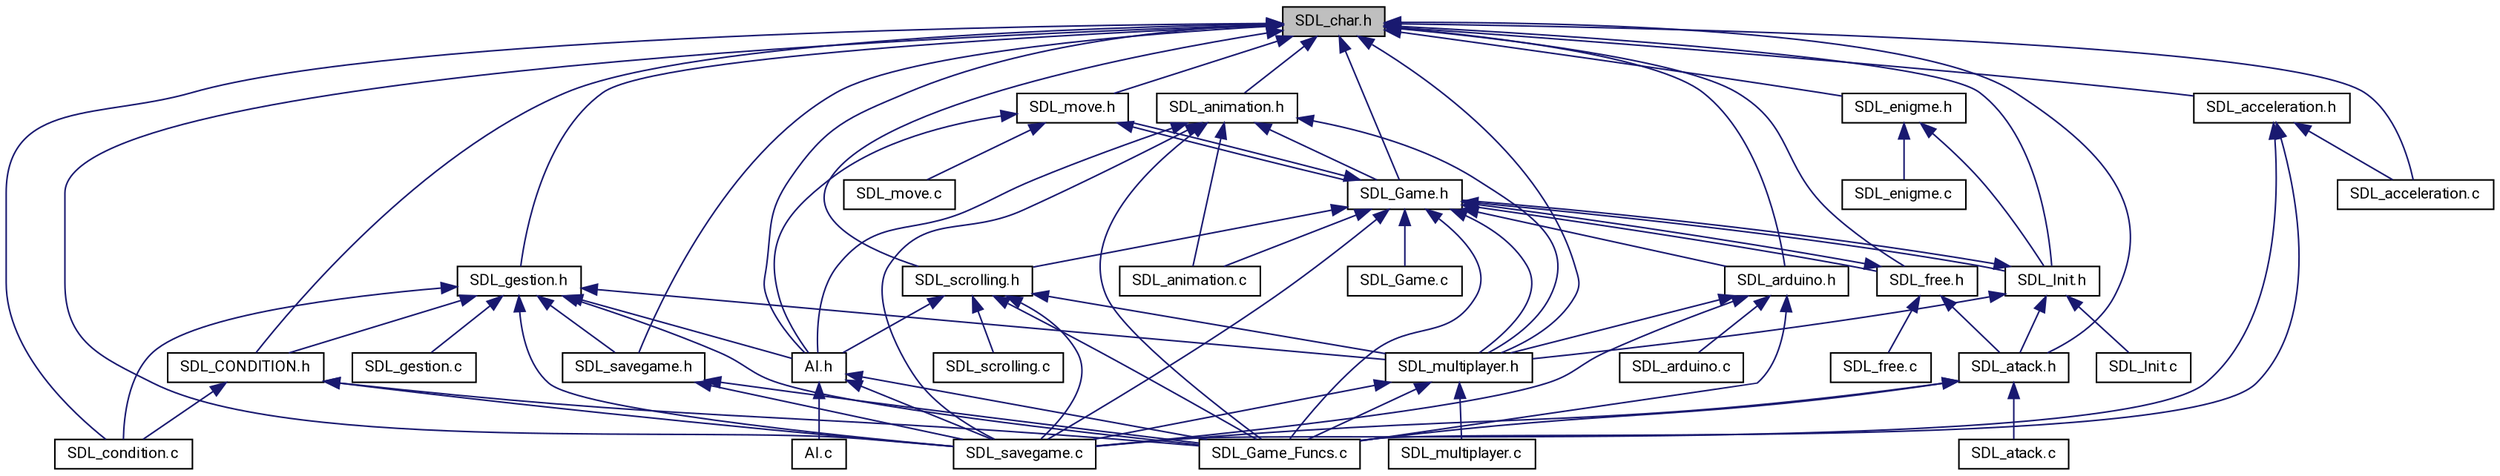 digraph "SDL_char.h"
{
 // LATEX_PDF_SIZE
  edge [fontname="Roboto",fontsize="10",labelfontname="Roboto",labelfontsize="10"];
  node [fontname="Roboto",fontsize="10",shape=record];
  Node1 [label="SDL_char.h",height=0.2,width=0.4,color="black", fillcolor="grey75", style="filled", fontcolor="black",tooltip=" "];
  Node1 -> Node2 [dir="back",color="midnightblue",fontsize="10",style="solid",fontname="Roboto"];
  Node2 [label="AI.h",height=0.2,width=0.4,color="black", fillcolor="white", style="filled",URL="$AI_8h.html",tooltip=" "];
  Node2 -> Node3 [dir="back",color="midnightblue",fontsize="10",style="solid",fontname="Roboto"];
  Node3 [label="AI.c",height=0.2,width=0.4,color="black", fillcolor="white", style="filled",URL="$AI_8c.html",tooltip="Ai libs."];
  Node2 -> Node4 [dir="back",color="midnightblue",fontsize="10",style="solid",fontname="Roboto"];
  Node4 [label="SDL_Game_Funcs.c",height=0.2,width=0.4,color="black", fillcolor="white", style="filled",URL="$SDL__Game__Funcs_8c.html",tooltip=" "];
  Node2 -> Node5 [dir="back",color="midnightblue",fontsize="10",style="solid",fontname="Roboto"];
  Node5 [label="SDL_savegame.c",height=0.2,width=0.4,color="black", fillcolor="white", style="filled",URL="$SDL__savegame_8c.html",tooltip="save game"];
  Node1 -> Node6 [dir="back",color="midnightblue",fontsize="10",style="solid",fontname="Roboto"];
  Node6 [label="SDL_gestion.h",height=0.2,width=0.4,color="black", fillcolor="white", style="filled",URL="$SDL__gestion_8h.html",tooltip=" "];
  Node6 -> Node2 [dir="back",color="midnightblue",fontsize="10",style="solid",fontname="Roboto"];
  Node6 -> Node7 [dir="back",color="midnightblue",fontsize="10",style="solid",fontname="Roboto"];
  Node7 [label="SDL_condition.c",height=0.2,width=0.4,color="black", fillcolor="white", style="filled",URL="$SDL__condition_8c.html",tooltip="roto zoom"];
  Node6 -> Node8 [dir="back",color="midnightblue",fontsize="10",style="solid",fontname="Roboto"];
  Node8 [label="SDL_CONDITION.h",height=0.2,width=0.4,color="black", fillcolor="white", style="filled",URL="$SDL__CONDITION_8h.html",tooltip=" "];
  Node8 -> Node7 [dir="back",color="midnightblue",fontsize="10",style="solid",fontname="Roboto"];
  Node8 -> Node4 [dir="back",color="midnightblue",fontsize="10",style="solid",fontname="Roboto"];
  Node8 -> Node5 [dir="back",color="midnightblue",fontsize="10",style="solid",fontname="Roboto"];
  Node6 -> Node4 [dir="back",color="midnightblue",fontsize="10",style="solid",fontname="Roboto"];
  Node6 -> Node9 [dir="back",color="midnightblue",fontsize="10",style="solid",fontname="Roboto"];
  Node9 [label="SDL_multiplayer.h",height=0.2,width=0.4,color="black", fillcolor="white", style="filled",URL="$SDL__multiplayer_8h.html",tooltip=" "];
  Node9 -> Node4 [dir="back",color="midnightblue",fontsize="10",style="solid",fontname="Roboto"];
  Node9 -> Node10 [dir="back",color="midnightblue",fontsize="10",style="solid",fontname="Roboto"];
  Node10 [label="SDL_multiplayer.c",height=0.2,width=0.4,color="black", fillcolor="white", style="filled",URL="$SDL__multiplayer_8c.html",tooltip="Split sceen libs."];
  Node9 -> Node5 [dir="back",color="midnightblue",fontsize="10",style="solid",fontname="Roboto"];
  Node6 -> Node11 [dir="back",color="midnightblue",fontsize="10",style="solid",fontname="Roboto"];
  Node11 [label="SDL_savegame.h",height=0.2,width=0.4,color="black", fillcolor="white", style="filled",URL="$SDL__savegame_8h.html",tooltip=" "];
  Node11 -> Node4 [dir="back",color="midnightblue",fontsize="10",style="solid",fontname="Roboto"];
  Node11 -> Node5 [dir="back",color="midnightblue",fontsize="10",style="solid",fontname="Roboto"];
  Node6 -> Node12 [dir="back",color="midnightblue",fontsize="10",style="solid",fontname="Roboto"];
  Node12 [label="SDL_gestion.c",height=0.2,width=0.4,color="black", fillcolor="white", style="filled",URL="$SDL__gestion_8c.html",tooltip=" "];
  Node6 -> Node5 [dir="back",color="midnightblue",fontsize="10",style="solid",fontname="Roboto"];
  Node1 -> Node13 [dir="back",color="midnightblue",fontsize="10",style="solid",fontname="Roboto"];
  Node13 [label="SDL_move.h",height=0.2,width=0.4,color="black", fillcolor="white", style="filled",URL="$SDL__move_8h.html",tooltip=" "];
  Node13 -> Node2 [dir="back",color="midnightblue",fontsize="10",style="solid",fontname="Roboto"];
  Node13 -> Node14 [dir="back",color="midnightblue",fontsize="10",style="solid",fontname="Roboto"];
  Node14 [label="SDL_Game.h",height=0.2,width=0.4,color="black", fillcolor="white", style="filled",URL="$SDL__Game_8h.html",tooltip=" "];
  Node14 -> Node13 [dir="back",color="midnightblue",fontsize="10",style="solid",fontname="Roboto"];
  Node14 -> Node15 [dir="back",color="midnightblue",fontsize="10",style="solid",fontname="Roboto"];
  Node15 [label="SDL_free.h",height=0.2,width=0.4,color="black", fillcolor="white", style="filled",URL="$SDL__free_8h.html",tooltip=" "];
  Node15 -> Node14 [dir="back",color="midnightblue",fontsize="10",style="solid",fontname="Roboto"];
  Node15 -> Node16 [dir="back",color="midnightblue",fontsize="10",style="solid",fontname="Roboto"];
  Node16 [label="SDL_atack.h",height=0.2,width=0.4,color="black", fillcolor="white", style="filled",URL="$SDL__atack_8h.html",tooltip=" "];
  Node16 -> Node17 [dir="back",color="midnightblue",fontsize="10",style="solid",fontname="Roboto"];
  Node17 [label="SDL_atack.c",height=0.2,width=0.4,color="black", fillcolor="white", style="filled",URL="$SDL__atack_8c.html",tooltip="save game"];
  Node16 -> Node4 [dir="back",color="midnightblue",fontsize="10",style="solid",fontname="Roboto"];
  Node16 -> Node5 [dir="back",color="midnightblue",fontsize="10",style="solid",fontname="Roboto"];
  Node15 -> Node18 [dir="back",color="midnightblue",fontsize="10",style="solid",fontname="Roboto"];
  Node18 [label="SDL_free.c",height=0.2,width=0.4,color="black", fillcolor="white", style="filled",URL="$SDL__free_8c.html",tooltip="free allocation libs"];
  Node14 -> Node19 [dir="back",color="midnightblue",fontsize="10",style="solid",fontname="Roboto"];
  Node19 [label="SDL_Init.h",height=0.2,width=0.4,color="black", fillcolor="white", style="filled",URL="$SDL__Init_8h.html",tooltip=" "];
  Node19 -> Node14 [dir="back",color="midnightblue",fontsize="10",style="solid",fontname="Roboto"];
  Node19 -> Node16 [dir="back",color="midnightblue",fontsize="10",style="solid",fontname="Roboto"];
  Node19 -> Node9 [dir="back",color="midnightblue",fontsize="10",style="solid",fontname="Roboto"];
  Node19 -> Node20 [dir="back",color="midnightblue",fontsize="10",style="solid",fontname="Roboto"];
  Node20 [label="SDL_Init.c",height=0.2,width=0.4,color="black", fillcolor="white", style="filled",URL="$SDL__Init_8c.html",tooltip=" "];
  Node14 -> Node21 [dir="back",color="midnightblue",fontsize="10",style="solid",fontname="Roboto"];
  Node21 [label="SDL_scrolling.h",height=0.2,width=0.4,color="black", fillcolor="white", style="filled",URL="$SDL__scrolling_8h.html",tooltip=" "];
  Node21 -> Node2 [dir="back",color="midnightblue",fontsize="10",style="solid",fontname="Roboto"];
  Node21 -> Node4 [dir="back",color="midnightblue",fontsize="10",style="solid",fontname="Roboto"];
  Node21 -> Node9 [dir="back",color="midnightblue",fontsize="10",style="solid",fontname="Roboto"];
  Node21 -> Node5 [dir="back",color="midnightblue",fontsize="10",style="solid",fontname="Roboto"];
  Node21 -> Node22 [dir="back",color="midnightblue",fontsize="10",style="solid",fontname="Roboto"];
  Node22 [label="SDL_scrolling.c",height=0.2,width=0.4,color="black", fillcolor="white", style="filled",URL="$SDL__scrolling_8c.html",tooltip="scrolling libs"];
  Node14 -> Node23 [dir="back",color="midnightblue",fontsize="10",style="solid",fontname="Roboto"];
  Node23 [label="SDL_animation.c",height=0.2,width=0.4,color="black", fillcolor="white", style="filled",URL="$SDL__animation_8c.html",tooltip=" "];
  Node14 -> Node24 [dir="back",color="midnightblue",fontsize="10",style="solid",fontname="Roboto"];
  Node24 [label="SDL_arduino.h",height=0.2,width=0.4,color="black", fillcolor="white", style="filled",URL="$SDL__arduino_8h.html",tooltip=" "];
  Node24 -> Node25 [dir="back",color="midnightblue",fontsize="10",style="solid",fontname="Roboto"];
  Node25 [label="SDL_arduino.c",height=0.2,width=0.4,color="black", fillcolor="white", style="filled",URL="$SDL__arduino_8c.html",tooltip=" "];
  Node24 -> Node4 [dir="back",color="midnightblue",fontsize="10",style="solid",fontname="Roboto"];
  Node24 -> Node9 [dir="back",color="midnightblue",fontsize="10",style="solid",fontname="Roboto"];
  Node24 -> Node5 [dir="back",color="midnightblue",fontsize="10",style="solid",fontname="Roboto"];
  Node14 -> Node26 [dir="back",color="midnightblue",fontsize="10",style="solid",fontname="Roboto"];
  Node26 [label="SDL_Game.c",height=0.2,width=0.4,color="black", fillcolor="white", style="filled",URL="$SDL__Game_8c.html",tooltip="Testing program."];
  Node14 -> Node4 [dir="back",color="midnightblue",fontsize="10",style="solid",fontname="Roboto"];
  Node14 -> Node9 [dir="back",color="midnightblue",fontsize="10",style="solid",fontname="Roboto"];
  Node14 -> Node5 [dir="back",color="midnightblue",fontsize="10",style="solid",fontname="Roboto"];
  Node13 -> Node27 [dir="back",color="midnightblue",fontsize="10",style="solid",fontname="Roboto"];
  Node27 [label="SDL_move.c",height=0.2,width=0.4,color="black", fillcolor="white", style="filled",URL="$SDL__move_8c.html",tooltip="moving a character lib"];
  Node1 -> Node14 [dir="back",color="midnightblue",fontsize="10",style="solid",fontname="Roboto"];
  Node1 -> Node28 [dir="back",color="midnightblue",fontsize="10",style="solid",fontname="Roboto"];
  Node28 [label="SDL_animation.h",height=0.2,width=0.4,color="black", fillcolor="white", style="filled",URL="$SDL__animation_8h.html",tooltip=" "];
  Node28 -> Node14 [dir="back",color="midnightblue",fontsize="10",style="solid",fontname="Roboto"];
  Node28 -> Node2 [dir="back",color="midnightblue",fontsize="10",style="solid",fontname="Roboto"];
  Node28 -> Node23 [dir="back",color="midnightblue",fontsize="10",style="solid",fontname="Roboto"];
  Node28 -> Node4 [dir="back",color="midnightblue",fontsize="10",style="solid",fontname="Roboto"];
  Node28 -> Node9 [dir="back",color="midnightblue",fontsize="10",style="solid",fontname="Roboto"];
  Node28 -> Node5 [dir="back",color="midnightblue",fontsize="10",style="solid",fontname="Roboto"];
  Node1 -> Node15 [dir="back",color="midnightblue",fontsize="10",style="solid",fontname="Roboto"];
  Node1 -> Node19 [dir="back",color="midnightblue",fontsize="10",style="solid",fontname="Roboto"];
  Node1 -> Node29 [dir="back",color="midnightblue",fontsize="10",style="solid",fontname="Roboto"];
  Node29 [label="SDL_enigme.h",height=0.2,width=0.4,color="black", fillcolor="white", style="filled",URL="$SDL__enigme_8h.html",tooltip=" "];
  Node29 -> Node19 [dir="back",color="midnightblue",fontsize="10",style="solid",fontname="Roboto"];
  Node29 -> Node30 [dir="back",color="midnightblue",fontsize="10",style="solid",fontname="Roboto"];
  Node30 [label="SDL_enigme.c",height=0.2,width=0.4,color="black", fillcolor="white", style="filled",URL="$SDL__enigme_8c.html",tooltip=" "];
  Node1 -> Node21 [dir="back",color="midnightblue",fontsize="10",style="solid",fontname="Roboto"];
  Node1 -> Node31 [dir="back",color="midnightblue",fontsize="10",style="solid",fontname="Roboto"];
  Node31 [label="SDL_acceleration.c",height=0.2,width=0.4,color="black", fillcolor="white", style="filled",URL="$SDL__acceleration_8c.html",tooltip="acceleration lib"];
  Node1 -> Node32 [dir="back",color="midnightblue",fontsize="10",style="solid",fontname="Roboto"];
  Node32 [label="SDL_acceleration.h",height=0.2,width=0.4,color="black", fillcolor="white", style="filled",URL="$SDL__acceleration_8h.html",tooltip=" "];
  Node32 -> Node31 [dir="back",color="midnightblue",fontsize="10",style="solid",fontname="Roboto"];
  Node32 -> Node4 [dir="back",color="midnightblue",fontsize="10",style="solid",fontname="Roboto"];
  Node32 -> Node5 [dir="back",color="midnightblue",fontsize="10",style="solid",fontname="Roboto"];
  Node1 -> Node24 [dir="back",color="midnightblue",fontsize="10",style="solid",fontname="Roboto"];
  Node1 -> Node16 [dir="back",color="midnightblue",fontsize="10",style="solid",fontname="Roboto"];
  Node1 -> Node7 [dir="back",color="midnightblue",fontsize="10",style="solid",fontname="Roboto"];
  Node1 -> Node8 [dir="back",color="midnightblue",fontsize="10",style="solid",fontname="Roboto"];
  Node1 -> Node9 [dir="back",color="midnightblue",fontsize="10",style="solid",fontname="Roboto"];
  Node1 -> Node11 [dir="back",color="midnightblue",fontsize="10",style="solid",fontname="Roboto"];
  Node1 -> Node5 [dir="back",color="midnightblue",fontsize="10",style="solid",fontname="Roboto"];
}

